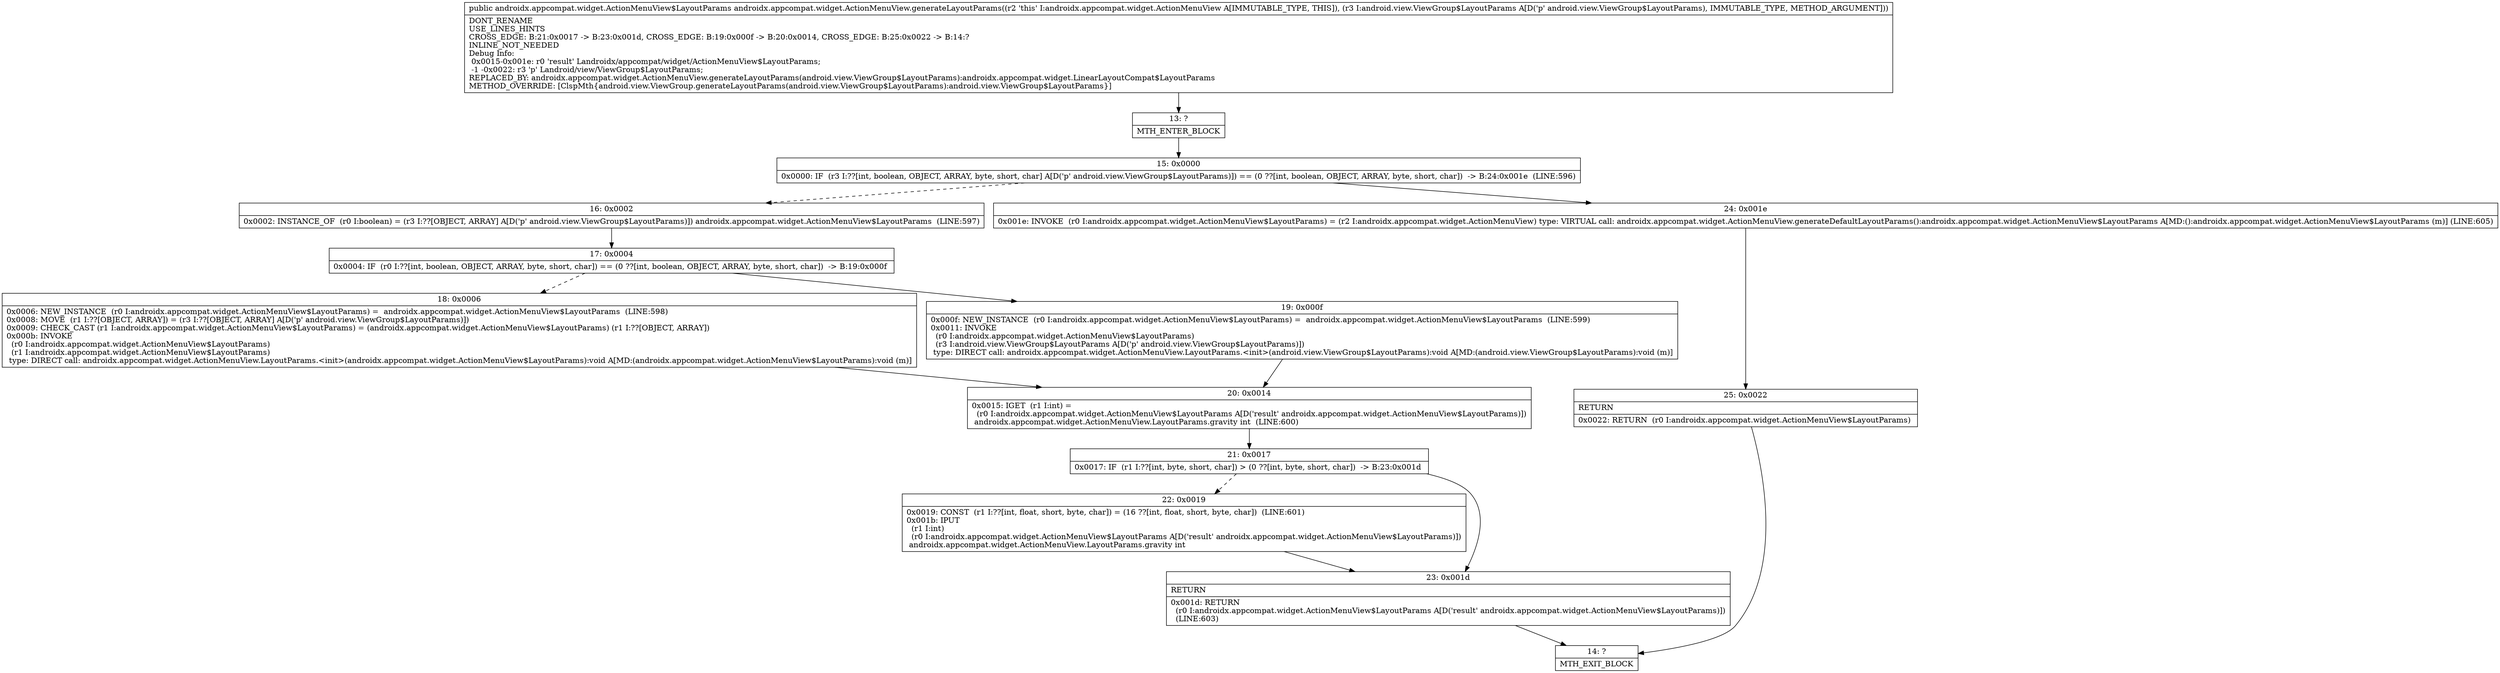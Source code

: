 digraph "CFG forandroidx.appcompat.widget.ActionMenuView.generateLayoutParams(Landroid\/view\/ViewGroup$LayoutParams;)Landroidx\/appcompat\/widget\/ActionMenuView$LayoutParams;" {
Node_13 [shape=record,label="{13\:\ ?|MTH_ENTER_BLOCK\l}"];
Node_15 [shape=record,label="{15\:\ 0x0000|0x0000: IF  (r3 I:??[int, boolean, OBJECT, ARRAY, byte, short, char] A[D('p' android.view.ViewGroup$LayoutParams)]) == (0 ??[int, boolean, OBJECT, ARRAY, byte, short, char])  \-\> B:24:0x001e  (LINE:596)\l}"];
Node_16 [shape=record,label="{16\:\ 0x0002|0x0002: INSTANCE_OF  (r0 I:boolean) = (r3 I:??[OBJECT, ARRAY] A[D('p' android.view.ViewGroup$LayoutParams)]) androidx.appcompat.widget.ActionMenuView$LayoutParams  (LINE:597)\l}"];
Node_17 [shape=record,label="{17\:\ 0x0004|0x0004: IF  (r0 I:??[int, boolean, OBJECT, ARRAY, byte, short, char]) == (0 ??[int, boolean, OBJECT, ARRAY, byte, short, char])  \-\> B:19:0x000f \l}"];
Node_18 [shape=record,label="{18\:\ 0x0006|0x0006: NEW_INSTANCE  (r0 I:androidx.appcompat.widget.ActionMenuView$LayoutParams) =  androidx.appcompat.widget.ActionMenuView$LayoutParams  (LINE:598)\l0x0008: MOVE  (r1 I:??[OBJECT, ARRAY]) = (r3 I:??[OBJECT, ARRAY] A[D('p' android.view.ViewGroup$LayoutParams)]) \l0x0009: CHECK_CAST (r1 I:androidx.appcompat.widget.ActionMenuView$LayoutParams) = (androidx.appcompat.widget.ActionMenuView$LayoutParams) (r1 I:??[OBJECT, ARRAY]) \l0x000b: INVOKE  \l  (r0 I:androidx.appcompat.widget.ActionMenuView$LayoutParams)\l  (r1 I:androidx.appcompat.widget.ActionMenuView$LayoutParams)\l type: DIRECT call: androidx.appcompat.widget.ActionMenuView.LayoutParams.\<init\>(androidx.appcompat.widget.ActionMenuView$LayoutParams):void A[MD:(androidx.appcompat.widget.ActionMenuView$LayoutParams):void (m)]\l}"];
Node_20 [shape=record,label="{20\:\ 0x0014|0x0015: IGET  (r1 I:int) = \l  (r0 I:androidx.appcompat.widget.ActionMenuView$LayoutParams A[D('result' androidx.appcompat.widget.ActionMenuView$LayoutParams)])\l androidx.appcompat.widget.ActionMenuView.LayoutParams.gravity int  (LINE:600)\l}"];
Node_21 [shape=record,label="{21\:\ 0x0017|0x0017: IF  (r1 I:??[int, byte, short, char]) \> (0 ??[int, byte, short, char])  \-\> B:23:0x001d \l}"];
Node_22 [shape=record,label="{22\:\ 0x0019|0x0019: CONST  (r1 I:??[int, float, short, byte, char]) = (16 ??[int, float, short, byte, char])  (LINE:601)\l0x001b: IPUT  \l  (r1 I:int)\l  (r0 I:androidx.appcompat.widget.ActionMenuView$LayoutParams A[D('result' androidx.appcompat.widget.ActionMenuView$LayoutParams)])\l androidx.appcompat.widget.ActionMenuView.LayoutParams.gravity int \l}"];
Node_23 [shape=record,label="{23\:\ 0x001d|RETURN\l|0x001d: RETURN  \l  (r0 I:androidx.appcompat.widget.ActionMenuView$LayoutParams A[D('result' androidx.appcompat.widget.ActionMenuView$LayoutParams)])\l  (LINE:603)\l}"];
Node_14 [shape=record,label="{14\:\ ?|MTH_EXIT_BLOCK\l}"];
Node_19 [shape=record,label="{19\:\ 0x000f|0x000f: NEW_INSTANCE  (r0 I:androidx.appcompat.widget.ActionMenuView$LayoutParams) =  androidx.appcompat.widget.ActionMenuView$LayoutParams  (LINE:599)\l0x0011: INVOKE  \l  (r0 I:androidx.appcompat.widget.ActionMenuView$LayoutParams)\l  (r3 I:android.view.ViewGroup$LayoutParams A[D('p' android.view.ViewGroup$LayoutParams)])\l type: DIRECT call: androidx.appcompat.widget.ActionMenuView.LayoutParams.\<init\>(android.view.ViewGroup$LayoutParams):void A[MD:(android.view.ViewGroup$LayoutParams):void (m)]\l}"];
Node_24 [shape=record,label="{24\:\ 0x001e|0x001e: INVOKE  (r0 I:androidx.appcompat.widget.ActionMenuView$LayoutParams) = (r2 I:androidx.appcompat.widget.ActionMenuView) type: VIRTUAL call: androidx.appcompat.widget.ActionMenuView.generateDefaultLayoutParams():androidx.appcompat.widget.ActionMenuView$LayoutParams A[MD:():androidx.appcompat.widget.ActionMenuView$LayoutParams (m)] (LINE:605)\l}"];
Node_25 [shape=record,label="{25\:\ 0x0022|RETURN\l|0x0022: RETURN  (r0 I:androidx.appcompat.widget.ActionMenuView$LayoutParams) \l}"];
MethodNode[shape=record,label="{public androidx.appcompat.widget.ActionMenuView$LayoutParams androidx.appcompat.widget.ActionMenuView.generateLayoutParams((r2 'this' I:androidx.appcompat.widget.ActionMenuView A[IMMUTABLE_TYPE, THIS]), (r3 I:android.view.ViewGroup$LayoutParams A[D('p' android.view.ViewGroup$LayoutParams), IMMUTABLE_TYPE, METHOD_ARGUMENT]))  | DONT_RENAME\lUSE_LINES_HINTS\lCROSS_EDGE: B:21:0x0017 \-\> B:23:0x001d, CROSS_EDGE: B:19:0x000f \-\> B:20:0x0014, CROSS_EDGE: B:25:0x0022 \-\> B:14:?\lINLINE_NOT_NEEDED\lDebug Info:\l  0x0015\-0x001e: r0 'result' Landroidx\/appcompat\/widget\/ActionMenuView$LayoutParams;\l  \-1 \-0x0022: r3 'p' Landroid\/view\/ViewGroup$LayoutParams;\lREPLACED_BY: androidx.appcompat.widget.ActionMenuView.generateLayoutParams(android.view.ViewGroup$LayoutParams):androidx.appcompat.widget.LinearLayoutCompat$LayoutParams\lMETHOD_OVERRIDE: [ClspMth\{android.view.ViewGroup.generateLayoutParams(android.view.ViewGroup$LayoutParams):android.view.ViewGroup$LayoutParams\}]\l}"];
MethodNode -> Node_13;Node_13 -> Node_15;
Node_15 -> Node_16[style=dashed];
Node_15 -> Node_24;
Node_16 -> Node_17;
Node_17 -> Node_18[style=dashed];
Node_17 -> Node_19;
Node_18 -> Node_20;
Node_20 -> Node_21;
Node_21 -> Node_22[style=dashed];
Node_21 -> Node_23;
Node_22 -> Node_23;
Node_23 -> Node_14;
Node_19 -> Node_20;
Node_24 -> Node_25;
Node_25 -> Node_14;
}

